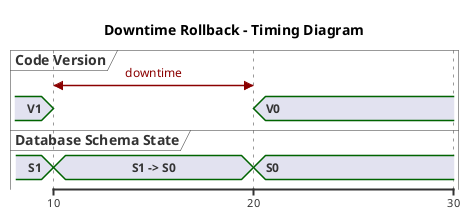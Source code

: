 @startuml
Title Downtime Rollback - Timing Diagram

concise "Code Version" as code
concise "Database Schema State" as db_state
scale 10 as 200 pixels

code is "V1"
db_state is "S1"

@code
10 is {hidden}
20 is "V0"
code@10 <-> @20 : downtime

@db_state

10 is "S1 -> S0"
20 is "S0"

@enduml
